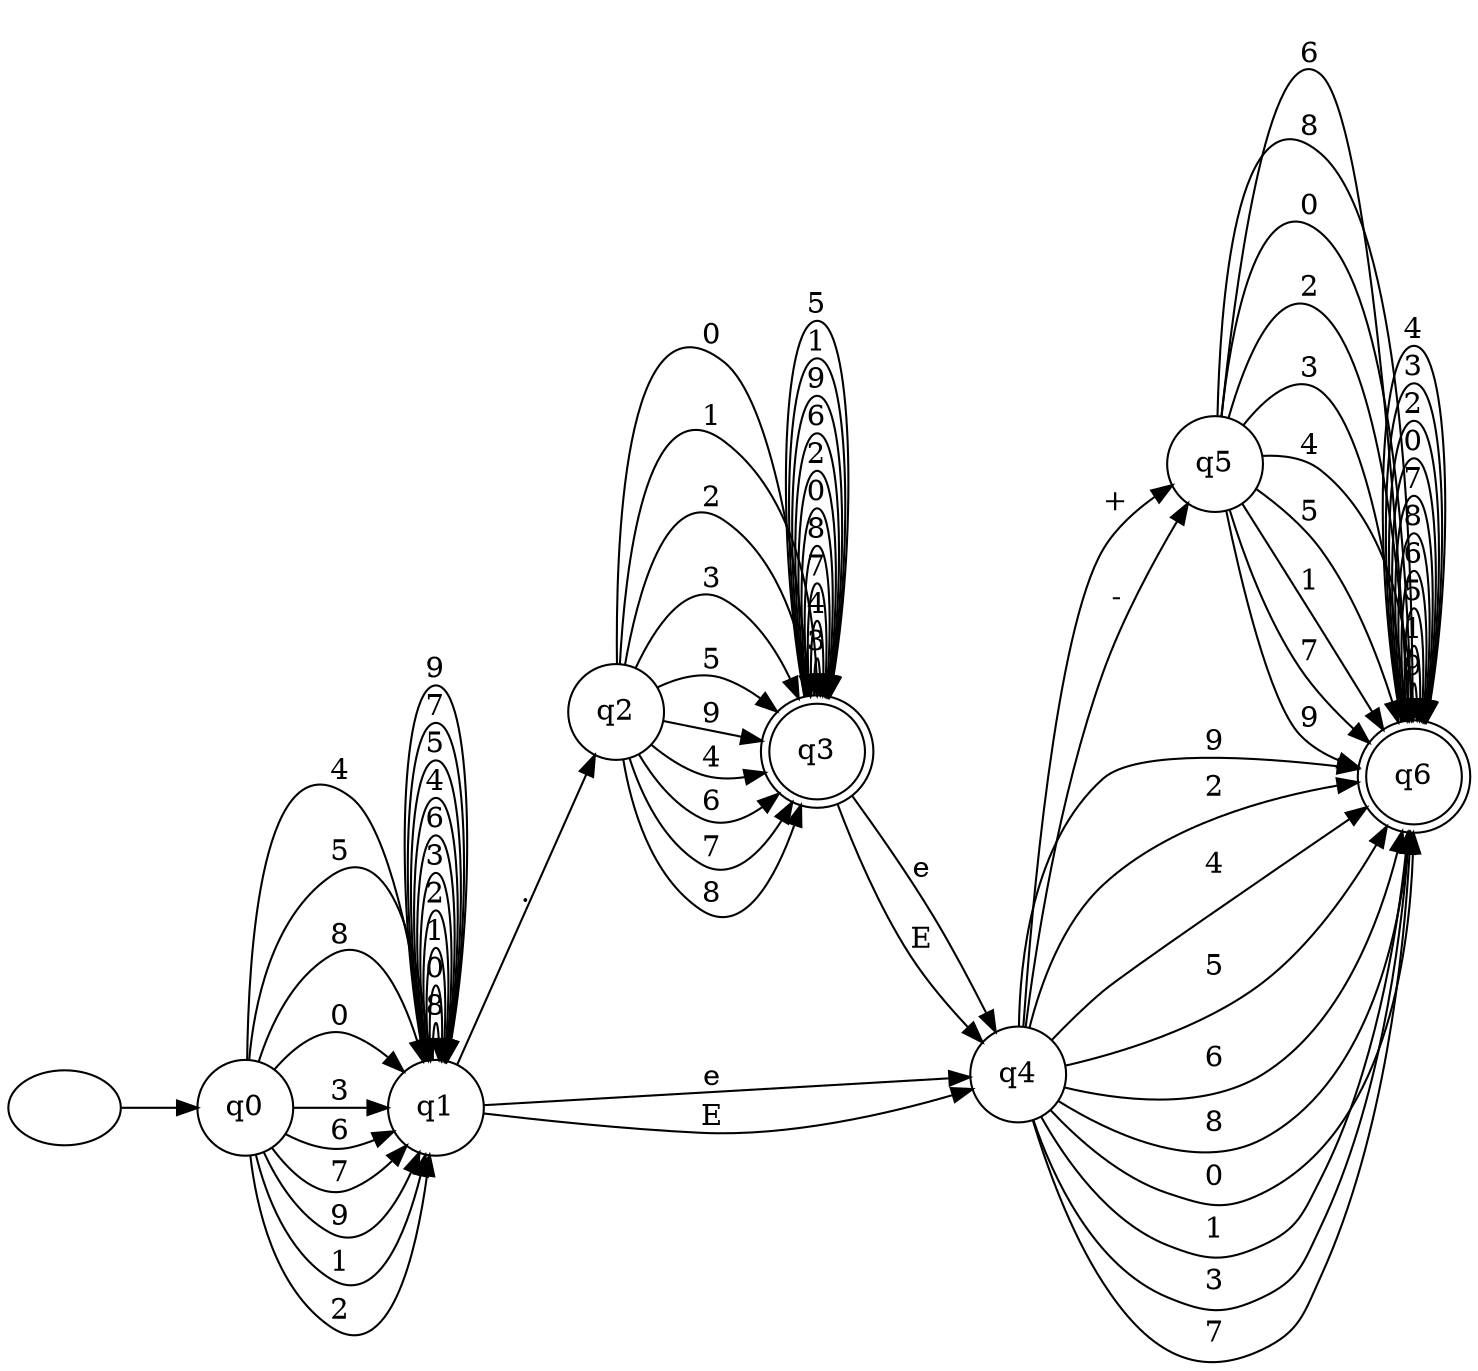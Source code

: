 digraph DFA {
  rankdir=LR;
  "" -> q0;
  q0 [shape=circle];
  q1 [shape=circle];
  q2 [shape=circle];
  q3 [shape=doublecircle];
  q4 [shape=circle];
  q5 [shape=circle];
  q6 [shape=doublecircle];
  q1 -> q1 [label="8"];
  q1 -> q2 [label="."];
  q1 -> q4 [label="e"];
  q1 -> q1 [label="0"];
  q1 -> q1 [label="1"];
  q1 -> q1 [label="2"];
  q1 -> q1 [label="3"];
  q1 -> q1 [label="6"];
  q1 -> q4 [label="E"];
  q1 -> q1 [label="4"];
  q1 -> q1 [label="5"];
  q1 -> q1 [label="7"];
  q1 -> q1 [label="9"];
  q2 -> q3 [label="0"];
  q2 -> q3 [label="1"];
  q2 -> q3 [label="2"];
  q2 -> q3 [label="3"];
  q2 -> q3 [label="5"];
  q2 -> q3 [label="9"];
  q2 -> q3 [label="4"];
  q2 -> q3 [label="6"];
  q2 -> q3 [label="7"];
  q2 -> q3 [label="8"];
  q3 -> q3 [label="3"];
  q3 -> q3 [label="4"];
  q3 -> q3 [label="7"];
  q3 -> q3 [label="8"];
  q3 -> q4 [label="e"];
  q3 -> q3 [label="0"];
  q3 -> q3 [label="2"];
  q3 -> q3 [label="6"];
  q3 -> q3 [label="9"];
  q3 -> q4 [label="E"];
  q3 -> q3 [label="1"];
  q3 -> q3 [label="5"];
  q4 -> q6 [label="9"];
  q4 -> q5 [label="+"];
  q4 -> q6 [label="2"];
  q4 -> q6 [label="4"];
  q4 -> q6 [label="5"];
  q4 -> q6 [label="6"];
  q4 -> q6 [label="8"];
  q4 -> q6 [label="0"];
  q4 -> q6 [label="1"];
  q4 -> q6 [label="3"];
  q4 -> q6 [label="7"];
  q4 -> q5 [label="-"];
  q5 -> q6 [label="6"];
  q5 -> q6 [label="8"];
  q5 -> q6 [label="0"];
  q5 -> q6 [label="2"];
  q5 -> q6 [label="3"];
  q5 -> q6 [label="4"];
  q5 -> q6 [label="5"];
  q5 -> q6 [label="1"];
  q5 -> q6 [label="7"];
  q5 -> q6 [label="9"];
  q6 -> q6 [label="9"];
  q6 -> q6 [label="1"];
  q6 -> q6 [label="5"];
  q6 -> q6 [label="6"];
  q6 -> q6 [label="8"];
  q6 -> q6 [label="7"];
  q6 -> q6 [label="0"];
  q6 -> q6 [label="2"];
  q6 -> q6 [label="3"];
  q6 -> q6 [label="4"];
  q0 -> q1 [label="4"];
  q0 -> q1 [label="5"];
  q0 -> q1 [label="8"];
  q0 -> q1 [label="0"];
  q0 -> q1 [label="3"];
  q0 -> q1 [label="6"];
  q0 -> q1 [label="7"];
  q0 -> q1 [label="9"];
  q0 -> q1 [label="1"];
  q0 -> q1 [label="2"];
}
